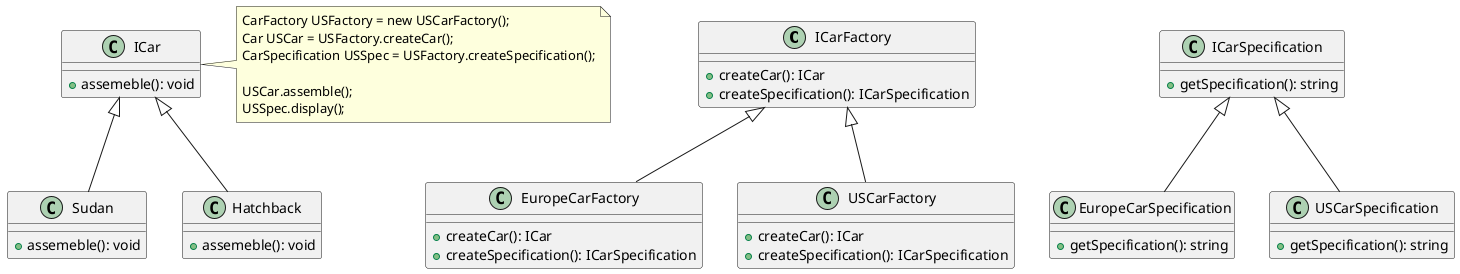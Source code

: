 @startuml

class ICarFactory {
    +createCar(): ICar
    +createSpecification(): ICarSpecification
}

class EuropeCarFactory {
    +createCar(): ICar
    +createSpecification(): ICarSpecification
}
class USCarFactory {
    +createCar(): ICar
    +createSpecification(): ICarSpecification
}

ICarFactory <|-- EuropeCarFactory
ICarFactory <|-- USCarFactory

class ICar {
    +assemeble(): void

}
class Sudan {
    +assemeble(): void
}

class Hatchback {
    +assemeble(): void
}

ICar <|-- Sudan
ICar <|-- Hatchback

class ICarSpecification {
    +getSpecification(): string
}
class EuropeCarSpecification {
    +getSpecification(): string
}
class USCarSpecification {
    +getSpecification(): string
}

ICarSpecification <|-- EuropeCarSpecification
ICarSpecification <|-- USCarSpecification

note right of ICar
    CarFactory USFactory = new USCarFactory();
    Car USCar = USFactory.createCar();
    CarSpecification USSpec = USFactory.createSpecification();

    USCar.assemble();
    USSpec.display();
end note



@enduml
